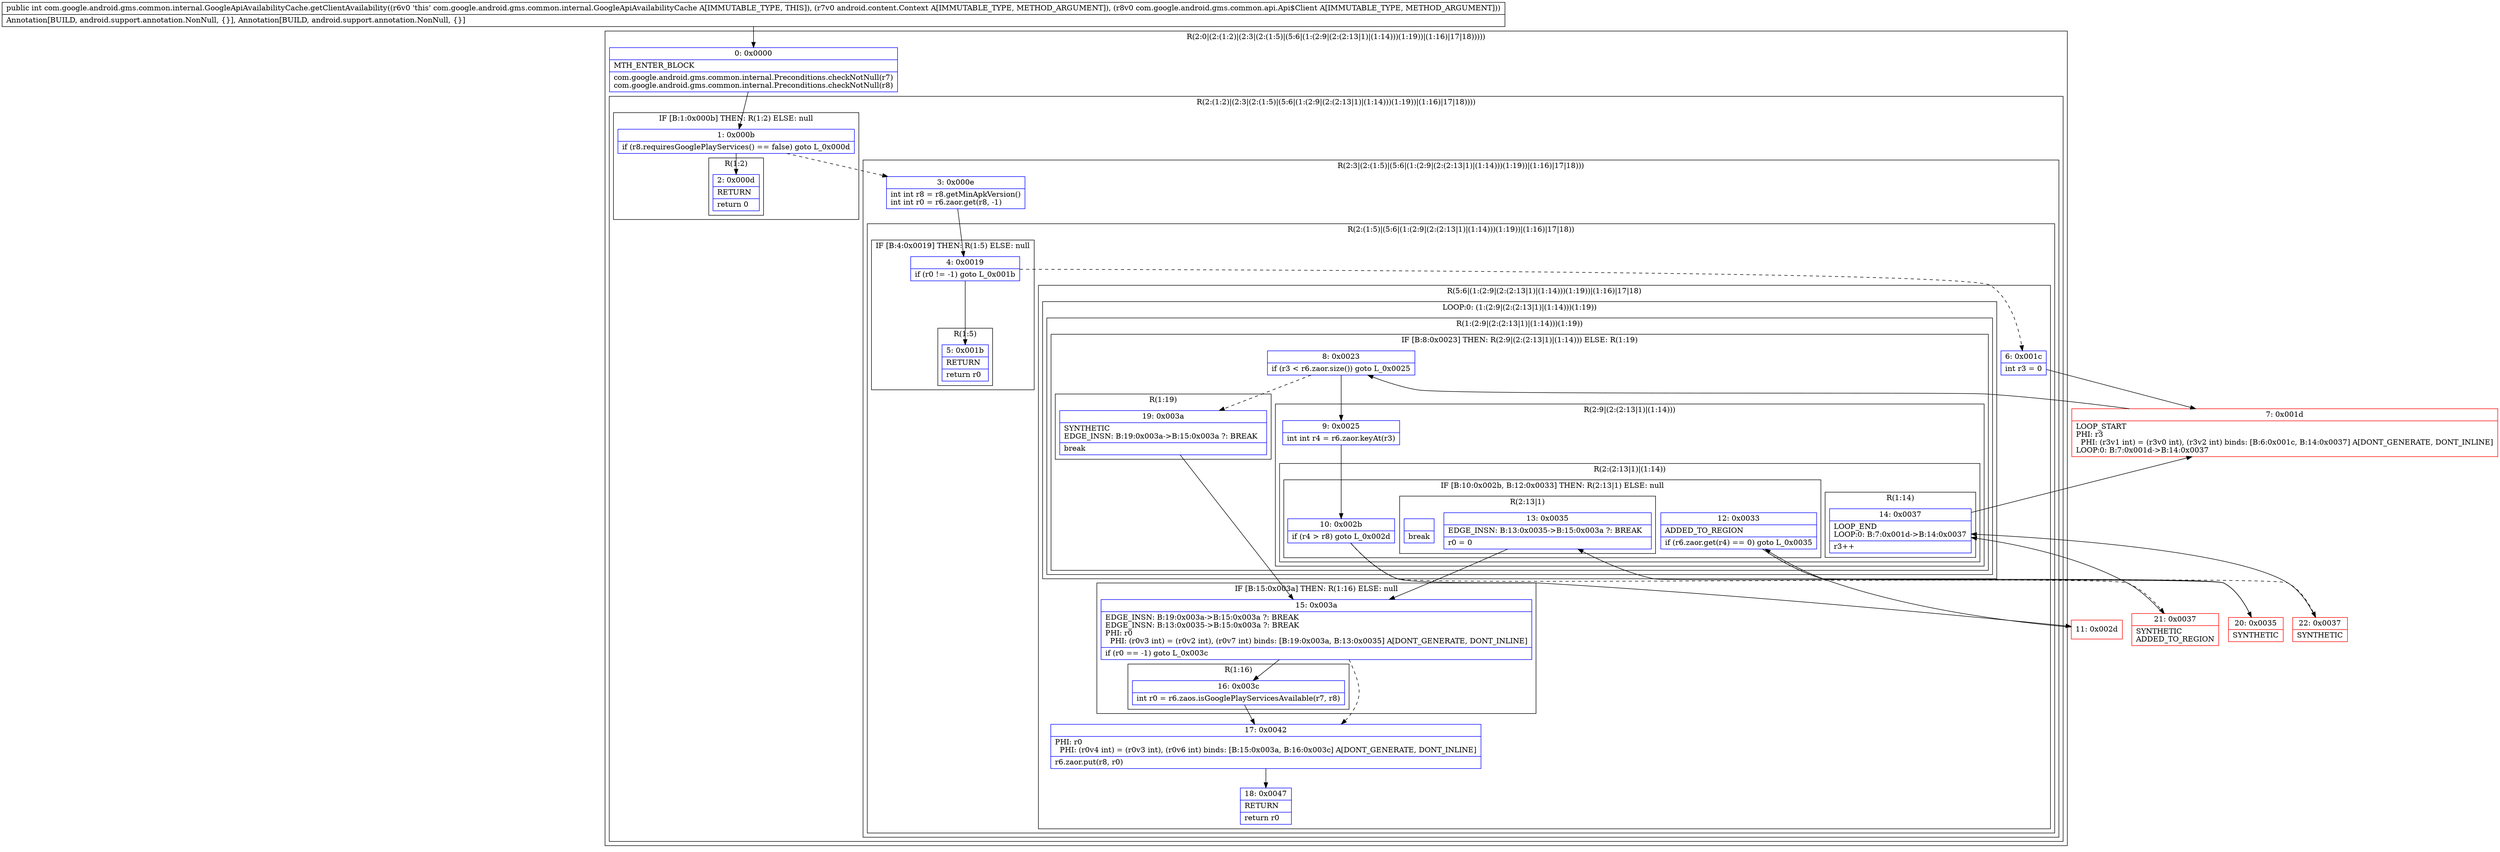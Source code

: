 digraph "CFG forcom.google.android.gms.common.internal.GoogleApiAvailabilityCache.getClientAvailability(Landroid\/content\/Context;Lcom\/google\/android\/gms\/common\/api\/Api$Client;)I" {
subgraph cluster_Region_532237728 {
label = "R(2:0|(2:(1:2)|(2:3|(2:(1:5)|(5:6|(1:(2:9|(2:(2:13|1)|(1:14)))(1:19))|(1:16)|17|18)))))";
node [shape=record,color=blue];
Node_0 [shape=record,label="{0\:\ 0x0000|MTH_ENTER_BLOCK\l|com.google.android.gms.common.internal.Preconditions.checkNotNull(r7)\lcom.google.android.gms.common.internal.Preconditions.checkNotNull(r8)\l}"];
subgraph cluster_Region_811040989 {
label = "R(2:(1:2)|(2:3|(2:(1:5)|(5:6|(1:(2:9|(2:(2:13|1)|(1:14)))(1:19))|(1:16)|17|18))))";
node [shape=record,color=blue];
subgraph cluster_IfRegion_1241870985 {
label = "IF [B:1:0x000b] THEN: R(1:2) ELSE: null";
node [shape=record,color=blue];
Node_1 [shape=record,label="{1\:\ 0x000b|if (r8.requiresGooglePlayServices() == false) goto L_0x000d\l}"];
subgraph cluster_Region_1909854222 {
label = "R(1:2)";
node [shape=record,color=blue];
Node_2 [shape=record,label="{2\:\ 0x000d|RETURN\l|return 0\l}"];
}
}
subgraph cluster_Region_508291203 {
label = "R(2:3|(2:(1:5)|(5:6|(1:(2:9|(2:(2:13|1)|(1:14)))(1:19))|(1:16)|17|18)))";
node [shape=record,color=blue];
Node_3 [shape=record,label="{3\:\ 0x000e|int int r8 = r8.getMinApkVersion()\lint int r0 = r6.zaor.get(r8, \-1)\l}"];
subgraph cluster_Region_618108889 {
label = "R(2:(1:5)|(5:6|(1:(2:9|(2:(2:13|1)|(1:14)))(1:19))|(1:16)|17|18))";
node [shape=record,color=blue];
subgraph cluster_IfRegion_123227037 {
label = "IF [B:4:0x0019] THEN: R(1:5) ELSE: null";
node [shape=record,color=blue];
Node_4 [shape=record,label="{4\:\ 0x0019|if (r0 != \-1) goto L_0x001b\l}"];
subgraph cluster_Region_223062057 {
label = "R(1:5)";
node [shape=record,color=blue];
Node_5 [shape=record,label="{5\:\ 0x001b|RETURN\l|return r0\l}"];
}
}
subgraph cluster_Region_1074454446 {
label = "R(5:6|(1:(2:9|(2:(2:13|1)|(1:14)))(1:19))|(1:16)|17|18)";
node [shape=record,color=blue];
Node_6 [shape=record,label="{6\:\ 0x001c|int r3 = 0\l}"];
subgraph cluster_LoopRegion_680176374 {
label = "LOOP:0: (1:(2:9|(2:(2:13|1)|(1:14)))(1:19))";
node [shape=record,color=blue];
subgraph cluster_Region_1241121876 {
label = "R(1:(2:9|(2:(2:13|1)|(1:14)))(1:19))";
node [shape=record,color=blue];
subgraph cluster_IfRegion_2127141055 {
label = "IF [B:8:0x0023] THEN: R(2:9|(2:(2:13|1)|(1:14))) ELSE: R(1:19)";
node [shape=record,color=blue];
Node_8 [shape=record,label="{8\:\ 0x0023|if (r3 \< r6.zaor.size()) goto L_0x0025\l}"];
subgraph cluster_Region_773025199 {
label = "R(2:9|(2:(2:13|1)|(1:14)))";
node [shape=record,color=blue];
Node_9 [shape=record,label="{9\:\ 0x0025|int int r4 = r6.zaor.keyAt(r3)\l}"];
subgraph cluster_Region_149760773 {
label = "R(2:(2:13|1)|(1:14))";
node [shape=record,color=blue];
subgraph cluster_IfRegion_903244176 {
label = "IF [B:10:0x002b, B:12:0x0033] THEN: R(2:13|1) ELSE: null";
node [shape=record,color=blue];
Node_10 [shape=record,label="{10\:\ 0x002b|if (r4 \> r8) goto L_0x002d\l}"];
Node_12 [shape=record,label="{12\:\ 0x0033|ADDED_TO_REGION\l|if (r6.zaor.get(r4) == 0) goto L_0x0035\l}"];
subgraph cluster_Region_29636828 {
label = "R(2:13|1)";
node [shape=record,color=blue];
Node_13 [shape=record,label="{13\:\ 0x0035|EDGE_INSN: B:13:0x0035\-\>B:15:0x003a ?: BREAK  \l|r0 = 0\l}"];
Node_InsnContainer_270273694 [shape=record,label="{|break\l}"];
}
}
subgraph cluster_Region_990394592 {
label = "R(1:14)";
node [shape=record,color=blue];
Node_14 [shape=record,label="{14\:\ 0x0037|LOOP_END\lLOOP:0: B:7:0x001d\-\>B:14:0x0037\l|r3++\l}"];
}
}
}
subgraph cluster_Region_1841088881 {
label = "R(1:19)";
node [shape=record,color=blue];
Node_19 [shape=record,label="{19\:\ 0x003a|SYNTHETIC\lEDGE_INSN: B:19:0x003a\-\>B:15:0x003a ?: BREAK  \l|break\l}"];
}
}
}
}
subgraph cluster_IfRegion_455795073 {
label = "IF [B:15:0x003a] THEN: R(1:16) ELSE: null";
node [shape=record,color=blue];
Node_15 [shape=record,label="{15\:\ 0x003a|EDGE_INSN: B:19:0x003a\-\>B:15:0x003a ?: BREAK  \lEDGE_INSN: B:13:0x0035\-\>B:15:0x003a ?: BREAK  \lPHI: r0 \l  PHI: (r0v3 int) = (r0v2 int), (r0v7 int) binds: [B:19:0x003a, B:13:0x0035] A[DONT_GENERATE, DONT_INLINE]\l|if (r0 == \-1) goto L_0x003c\l}"];
subgraph cluster_Region_1208504869 {
label = "R(1:16)";
node [shape=record,color=blue];
Node_16 [shape=record,label="{16\:\ 0x003c|int r0 = r6.zaos.isGooglePlayServicesAvailable(r7, r8)\l}"];
}
}
Node_17 [shape=record,label="{17\:\ 0x0042|PHI: r0 \l  PHI: (r0v4 int) = (r0v3 int), (r0v6 int) binds: [B:15:0x003a, B:16:0x003c] A[DONT_GENERATE, DONT_INLINE]\l|r6.zaor.put(r8, r0)\l}"];
Node_18 [shape=record,label="{18\:\ 0x0047|RETURN\l|return r0\l}"];
}
}
}
}
}
Node_7 [shape=record,color=red,label="{7\:\ 0x001d|LOOP_START\lPHI: r3 \l  PHI: (r3v1 int) = (r3v0 int), (r3v2 int) binds: [B:6:0x001c, B:14:0x0037] A[DONT_GENERATE, DONT_INLINE]\lLOOP:0: B:7:0x001d\-\>B:14:0x0037\l}"];
Node_11 [shape=record,color=red,label="{11\:\ 0x002d}"];
Node_20 [shape=record,color=red,label="{20\:\ 0x0035|SYNTHETIC\l}"];
Node_21 [shape=record,color=red,label="{21\:\ 0x0037|SYNTHETIC\lADDED_TO_REGION\l}"];
Node_22 [shape=record,color=red,label="{22\:\ 0x0037|SYNTHETIC\l}"];
MethodNode[shape=record,label="{public int com.google.android.gms.common.internal.GoogleApiAvailabilityCache.getClientAvailability((r6v0 'this' com.google.android.gms.common.internal.GoogleApiAvailabilityCache A[IMMUTABLE_TYPE, THIS]), (r7v0 android.content.Context A[IMMUTABLE_TYPE, METHOD_ARGUMENT]), (r8v0 com.google.android.gms.common.api.Api$Client A[IMMUTABLE_TYPE, METHOD_ARGUMENT]))  | Annotation[BUILD, android.support.annotation.NonNull, \{\}], Annotation[BUILD, android.support.annotation.NonNull, \{\}]\l}"];
MethodNode -> Node_0;
Node_0 -> Node_1;
Node_1 -> Node_2;
Node_1 -> Node_3[style=dashed];
Node_3 -> Node_4;
Node_4 -> Node_5;
Node_4 -> Node_6[style=dashed];
Node_6 -> Node_7;
Node_8 -> Node_9;
Node_8 -> Node_19[style=dashed];
Node_9 -> Node_10;
Node_10 -> Node_11;
Node_10 -> Node_21[style=dashed];
Node_12 -> Node_20;
Node_12 -> Node_22[style=dashed];
Node_13 -> Node_15;
Node_14 -> Node_7;
Node_19 -> Node_15;
Node_15 -> Node_16;
Node_15 -> Node_17[style=dashed];
Node_16 -> Node_17;
Node_17 -> Node_18;
Node_7 -> Node_8;
Node_11 -> Node_12;
Node_20 -> Node_13;
Node_21 -> Node_14;
Node_22 -> Node_14;
}

